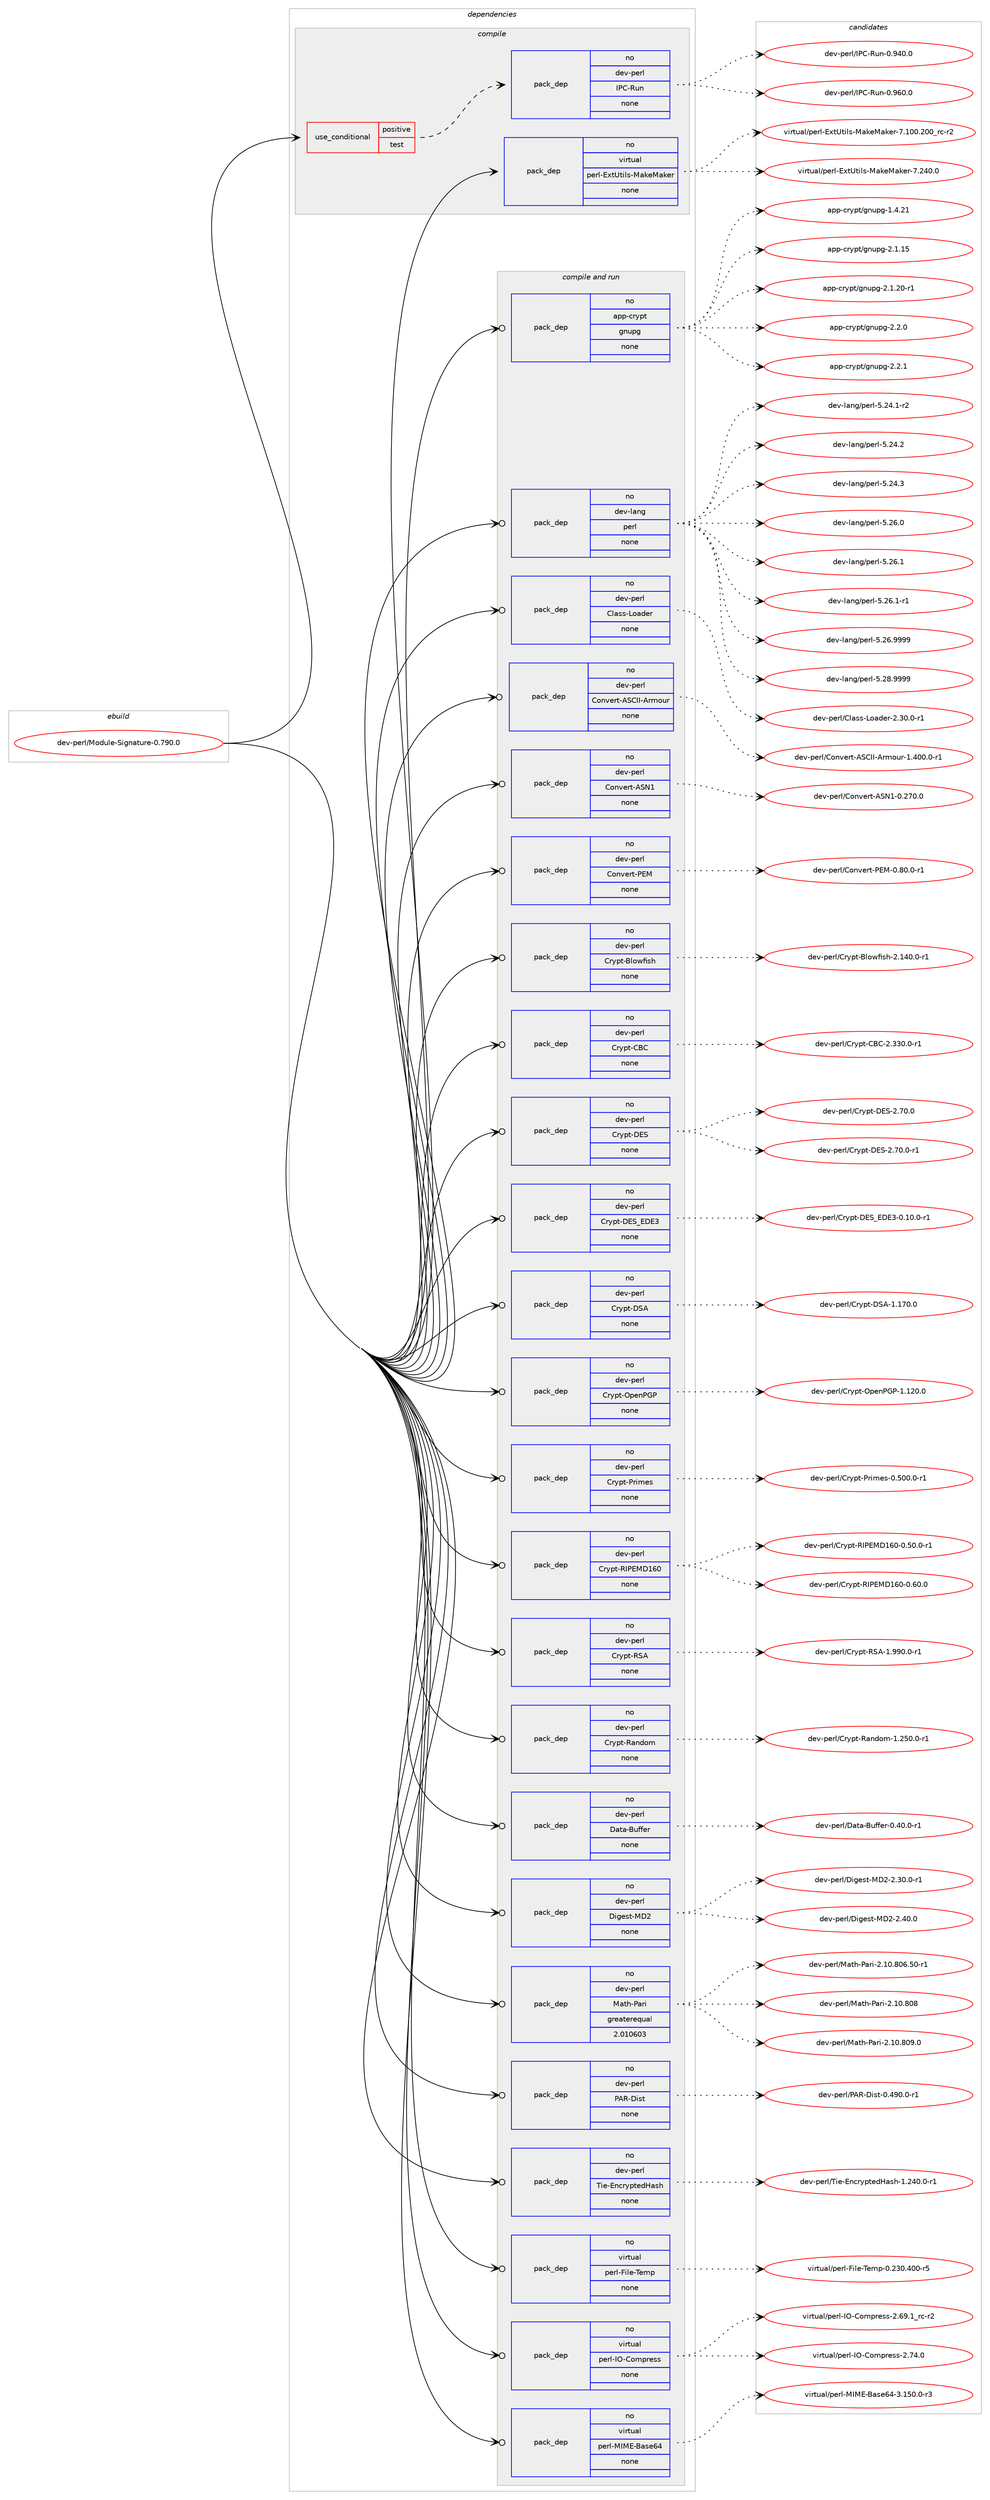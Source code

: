 digraph prolog {

# *************
# Graph options
# *************

newrank=true;
concentrate=true;
compound=true;
graph [rankdir=LR,fontname=Helvetica,fontsize=10,ranksep=1.5];#, ranksep=2.5, nodesep=0.2];
edge  [arrowhead=vee];
node  [fontname=Helvetica,fontsize=10];

# **********
# The ebuild
# **********

subgraph cluster_leftcol {
color=gray;
rank=same;
label=<<i>ebuild</i>>;
id [label="dev-perl/Module-Signature-0.790.0", color=red, width=4, href="../dev-perl/Module-Signature-0.790.0.svg"];
}

# ****************
# The dependencies
# ****************

subgraph cluster_midcol {
color=gray;
label=<<i>dependencies</i>>;
subgraph cluster_compile {
fillcolor="#eeeeee";
style=filled;
label=<<i>compile</i>>;
subgraph cond27641 {
dependency134582 [label=<<TABLE BORDER="0" CELLBORDER="1" CELLSPACING="0" CELLPADDING="4"><TR><TD ROWSPAN="3" CELLPADDING="10">use_conditional</TD></TR><TR><TD>positive</TD></TR><TR><TD>test</TD></TR></TABLE>>, shape=none, color=red];
subgraph pack103258 {
dependency134583 [label=<<TABLE BORDER="0" CELLBORDER="1" CELLSPACING="0" CELLPADDING="4" WIDTH="220"><TR><TD ROWSPAN="6" CELLPADDING="30">pack_dep</TD></TR><TR><TD WIDTH="110">no</TD></TR><TR><TD>dev-perl</TD></TR><TR><TD>IPC-Run</TD></TR><TR><TD>none</TD></TR><TR><TD></TD></TR></TABLE>>, shape=none, color=blue];
}
dependency134582:e -> dependency134583:w [weight=20,style="dashed",arrowhead="vee"];
}
id:e -> dependency134582:w [weight=20,style="solid",arrowhead="vee"];
subgraph pack103259 {
dependency134584 [label=<<TABLE BORDER="0" CELLBORDER="1" CELLSPACING="0" CELLPADDING="4" WIDTH="220"><TR><TD ROWSPAN="6" CELLPADDING="30">pack_dep</TD></TR><TR><TD WIDTH="110">no</TD></TR><TR><TD>virtual</TD></TR><TR><TD>perl-ExtUtils-MakeMaker</TD></TR><TR><TD>none</TD></TR><TR><TD></TD></TR></TABLE>>, shape=none, color=blue];
}
id:e -> dependency134584:w [weight=20,style="solid",arrowhead="vee"];
}
subgraph cluster_compileandrun {
fillcolor="#eeeeee";
style=filled;
label=<<i>compile and run</i>>;
subgraph pack103260 {
dependency134585 [label=<<TABLE BORDER="0" CELLBORDER="1" CELLSPACING="0" CELLPADDING="4" WIDTH="220"><TR><TD ROWSPAN="6" CELLPADDING="30">pack_dep</TD></TR><TR><TD WIDTH="110">no</TD></TR><TR><TD>app-crypt</TD></TR><TR><TD>gnupg</TD></TR><TR><TD>none</TD></TR><TR><TD></TD></TR></TABLE>>, shape=none, color=blue];
}
id:e -> dependency134585:w [weight=20,style="solid",arrowhead="odotvee"];
subgraph pack103261 {
dependency134586 [label=<<TABLE BORDER="0" CELLBORDER="1" CELLSPACING="0" CELLPADDING="4" WIDTH="220"><TR><TD ROWSPAN="6" CELLPADDING="30">pack_dep</TD></TR><TR><TD WIDTH="110">no</TD></TR><TR><TD>dev-lang</TD></TR><TR><TD>perl</TD></TR><TR><TD>none</TD></TR><TR><TD></TD></TR></TABLE>>, shape=none, color=blue];
}
id:e -> dependency134586:w [weight=20,style="solid",arrowhead="odotvee"];
subgraph pack103262 {
dependency134587 [label=<<TABLE BORDER="0" CELLBORDER="1" CELLSPACING="0" CELLPADDING="4" WIDTH="220"><TR><TD ROWSPAN="6" CELLPADDING="30">pack_dep</TD></TR><TR><TD WIDTH="110">no</TD></TR><TR><TD>dev-perl</TD></TR><TR><TD>Class-Loader</TD></TR><TR><TD>none</TD></TR><TR><TD></TD></TR></TABLE>>, shape=none, color=blue];
}
id:e -> dependency134587:w [weight=20,style="solid",arrowhead="odotvee"];
subgraph pack103263 {
dependency134588 [label=<<TABLE BORDER="0" CELLBORDER="1" CELLSPACING="0" CELLPADDING="4" WIDTH="220"><TR><TD ROWSPAN="6" CELLPADDING="30">pack_dep</TD></TR><TR><TD WIDTH="110">no</TD></TR><TR><TD>dev-perl</TD></TR><TR><TD>Convert-ASCII-Armour</TD></TR><TR><TD>none</TD></TR><TR><TD></TD></TR></TABLE>>, shape=none, color=blue];
}
id:e -> dependency134588:w [weight=20,style="solid",arrowhead="odotvee"];
subgraph pack103264 {
dependency134589 [label=<<TABLE BORDER="0" CELLBORDER="1" CELLSPACING="0" CELLPADDING="4" WIDTH="220"><TR><TD ROWSPAN="6" CELLPADDING="30">pack_dep</TD></TR><TR><TD WIDTH="110">no</TD></TR><TR><TD>dev-perl</TD></TR><TR><TD>Convert-ASN1</TD></TR><TR><TD>none</TD></TR><TR><TD></TD></TR></TABLE>>, shape=none, color=blue];
}
id:e -> dependency134589:w [weight=20,style="solid",arrowhead="odotvee"];
subgraph pack103265 {
dependency134590 [label=<<TABLE BORDER="0" CELLBORDER="1" CELLSPACING="0" CELLPADDING="4" WIDTH="220"><TR><TD ROWSPAN="6" CELLPADDING="30">pack_dep</TD></TR><TR><TD WIDTH="110">no</TD></TR><TR><TD>dev-perl</TD></TR><TR><TD>Convert-PEM</TD></TR><TR><TD>none</TD></TR><TR><TD></TD></TR></TABLE>>, shape=none, color=blue];
}
id:e -> dependency134590:w [weight=20,style="solid",arrowhead="odotvee"];
subgraph pack103266 {
dependency134591 [label=<<TABLE BORDER="0" CELLBORDER="1" CELLSPACING="0" CELLPADDING="4" WIDTH="220"><TR><TD ROWSPAN="6" CELLPADDING="30">pack_dep</TD></TR><TR><TD WIDTH="110">no</TD></TR><TR><TD>dev-perl</TD></TR><TR><TD>Crypt-Blowfish</TD></TR><TR><TD>none</TD></TR><TR><TD></TD></TR></TABLE>>, shape=none, color=blue];
}
id:e -> dependency134591:w [weight=20,style="solid",arrowhead="odotvee"];
subgraph pack103267 {
dependency134592 [label=<<TABLE BORDER="0" CELLBORDER="1" CELLSPACING="0" CELLPADDING="4" WIDTH="220"><TR><TD ROWSPAN="6" CELLPADDING="30">pack_dep</TD></TR><TR><TD WIDTH="110">no</TD></TR><TR><TD>dev-perl</TD></TR><TR><TD>Crypt-CBC</TD></TR><TR><TD>none</TD></TR><TR><TD></TD></TR></TABLE>>, shape=none, color=blue];
}
id:e -> dependency134592:w [weight=20,style="solid",arrowhead="odotvee"];
subgraph pack103268 {
dependency134593 [label=<<TABLE BORDER="0" CELLBORDER="1" CELLSPACING="0" CELLPADDING="4" WIDTH="220"><TR><TD ROWSPAN="6" CELLPADDING="30">pack_dep</TD></TR><TR><TD WIDTH="110">no</TD></TR><TR><TD>dev-perl</TD></TR><TR><TD>Crypt-DES</TD></TR><TR><TD>none</TD></TR><TR><TD></TD></TR></TABLE>>, shape=none, color=blue];
}
id:e -> dependency134593:w [weight=20,style="solid",arrowhead="odotvee"];
subgraph pack103269 {
dependency134594 [label=<<TABLE BORDER="0" CELLBORDER="1" CELLSPACING="0" CELLPADDING="4" WIDTH="220"><TR><TD ROWSPAN="6" CELLPADDING="30">pack_dep</TD></TR><TR><TD WIDTH="110">no</TD></TR><TR><TD>dev-perl</TD></TR><TR><TD>Crypt-DES_EDE3</TD></TR><TR><TD>none</TD></TR><TR><TD></TD></TR></TABLE>>, shape=none, color=blue];
}
id:e -> dependency134594:w [weight=20,style="solid",arrowhead="odotvee"];
subgraph pack103270 {
dependency134595 [label=<<TABLE BORDER="0" CELLBORDER="1" CELLSPACING="0" CELLPADDING="4" WIDTH="220"><TR><TD ROWSPAN="6" CELLPADDING="30">pack_dep</TD></TR><TR><TD WIDTH="110">no</TD></TR><TR><TD>dev-perl</TD></TR><TR><TD>Crypt-DSA</TD></TR><TR><TD>none</TD></TR><TR><TD></TD></TR></TABLE>>, shape=none, color=blue];
}
id:e -> dependency134595:w [weight=20,style="solid",arrowhead="odotvee"];
subgraph pack103271 {
dependency134596 [label=<<TABLE BORDER="0" CELLBORDER="1" CELLSPACING="0" CELLPADDING="4" WIDTH="220"><TR><TD ROWSPAN="6" CELLPADDING="30">pack_dep</TD></TR><TR><TD WIDTH="110">no</TD></TR><TR><TD>dev-perl</TD></TR><TR><TD>Crypt-OpenPGP</TD></TR><TR><TD>none</TD></TR><TR><TD></TD></TR></TABLE>>, shape=none, color=blue];
}
id:e -> dependency134596:w [weight=20,style="solid",arrowhead="odotvee"];
subgraph pack103272 {
dependency134597 [label=<<TABLE BORDER="0" CELLBORDER="1" CELLSPACING="0" CELLPADDING="4" WIDTH="220"><TR><TD ROWSPAN="6" CELLPADDING="30">pack_dep</TD></TR><TR><TD WIDTH="110">no</TD></TR><TR><TD>dev-perl</TD></TR><TR><TD>Crypt-Primes</TD></TR><TR><TD>none</TD></TR><TR><TD></TD></TR></TABLE>>, shape=none, color=blue];
}
id:e -> dependency134597:w [weight=20,style="solid",arrowhead="odotvee"];
subgraph pack103273 {
dependency134598 [label=<<TABLE BORDER="0" CELLBORDER="1" CELLSPACING="0" CELLPADDING="4" WIDTH="220"><TR><TD ROWSPAN="6" CELLPADDING="30">pack_dep</TD></TR><TR><TD WIDTH="110">no</TD></TR><TR><TD>dev-perl</TD></TR><TR><TD>Crypt-RIPEMD160</TD></TR><TR><TD>none</TD></TR><TR><TD></TD></TR></TABLE>>, shape=none, color=blue];
}
id:e -> dependency134598:w [weight=20,style="solid",arrowhead="odotvee"];
subgraph pack103274 {
dependency134599 [label=<<TABLE BORDER="0" CELLBORDER="1" CELLSPACING="0" CELLPADDING="4" WIDTH="220"><TR><TD ROWSPAN="6" CELLPADDING="30">pack_dep</TD></TR><TR><TD WIDTH="110">no</TD></TR><TR><TD>dev-perl</TD></TR><TR><TD>Crypt-RSA</TD></TR><TR><TD>none</TD></TR><TR><TD></TD></TR></TABLE>>, shape=none, color=blue];
}
id:e -> dependency134599:w [weight=20,style="solid",arrowhead="odotvee"];
subgraph pack103275 {
dependency134600 [label=<<TABLE BORDER="0" CELLBORDER="1" CELLSPACING="0" CELLPADDING="4" WIDTH="220"><TR><TD ROWSPAN="6" CELLPADDING="30">pack_dep</TD></TR><TR><TD WIDTH="110">no</TD></TR><TR><TD>dev-perl</TD></TR><TR><TD>Crypt-Random</TD></TR><TR><TD>none</TD></TR><TR><TD></TD></TR></TABLE>>, shape=none, color=blue];
}
id:e -> dependency134600:w [weight=20,style="solid",arrowhead="odotvee"];
subgraph pack103276 {
dependency134601 [label=<<TABLE BORDER="0" CELLBORDER="1" CELLSPACING="0" CELLPADDING="4" WIDTH="220"><TR><TD ROWSPAN="6" CELLPADDING="30">pack_dep</TD></TR><TR><TD WIDTH="110">no</TD></TR><TR><TD>dev-perl</TD></TR><TR><TD>Data-Buffer</TD></TR><TR><TD>none</TD></TR><TR><TD></TD></TR></TABLE>>, shape=none, color=blue];
}
id:e -> dependency134601:w [weight=20,style="solid",arrowhead="odotvee"];
subgraph pack103277 {
dependency134602 [label=<<TABLE BORDER="0" CELLBORDER="1" CELLSPACING="0" CELLPADDING="4" WIDTH="220"><TR><TD ROWSPAN="6" CELLPADDING="30">pack_dep</TD></TR><TR><TD WIDTH="110">no</TD></TR><TR><TD>dev-perl</TD></TR><TR><TD>Digest-MD2</TD></TR><TR><TD>none</TD></TR><TR><TD></TD></TR></TABLE>>, shape=none, color=blue];
}
id:e -> dependency134602:w [weight=20,style="solid",arrowhead="odotvee"];
subgraph pack103278 {
dependency134603 [label=<<TABLE BORDER="0" CELLBORDER="1" CELLSPACING="0" CELLPADDING="4" WIDTH="220"><TR><TD ROWSPAN="6" CELLPADDING="30">pack_dep</TD></TR><TR><TD WIDTH="110">no</TD></TR><TR><TD>dev-perl</TD></TR><TR><TD>Math-Pari</TD></TR><TR><TD>greaterequal</TD></TR><TR><TD>2.010603</TD></TR></TABLE>>, shape=none, color=blue];
}
id:e -> dependency134603:w [weight=20,style="solid",arrowhead="odotvee"];
subgraph pack103279 {
dependency134604 [label=<<TABLE BORDER="0" CELLBORDER="1" CELLSPACING="0" CELLPADDING="4" WIDTH="220"><TR><TD ROWSPAN="6" CELLPADDING="30">pack_dep</TD></TR><TR><TD WIDTH="110">no</TD></TR><TR><TD>dev-perl</TD></TR><TR><TD>PAR-Dist</TD></TR><TR><TD>none</TD></TR><TR><TD></TD></TR></TABLE>>, shape=none, color=blue];
}
id:e -> dependency134604:w [weight=20,style="solid",arrowhead="odotvee"];
subgraph pack103280 {
dependency134605 [label=<<TABLE BORDER="0" CELLBORDER="1" CELLSPACING="0" CELLPADDING="4" WIDTH="220"><TR><TD ROWSPAN="6" CELLPADDING="30">pack_dep</TD></TR><TR><TD WIDTH="110">no</TD></TR><TR><TD>dev-perl</TD></TR><TR><TD>Tie-EncryptedHash</TD></TR><TR><TD>none</TD></TR><TR><TD></TD></TR></TABLE>>, shape=none, color=blue];
}
id:e -> dependency134605:w [weight=20,style="solid",arrowhead="odotvee"];
subgraph pack103281 {
dependency134606 [label=<<TABLE BORDER="0" CELLBORDER="1" CELLSPACING="0" CELLPADDING="4" WIDTH="220"><TR><TD ROWSPAN="6" CELLPADDING="30">pack_dep</TD></TR><TR><TD WIDTH="110">no</TD></TR><TR><TD>virtual</TD></TR><TR><TD>perl-File-Temp</TD></TR><TR><TD>none</TD></TR><TR><TD></TD></TR></TABLE>>, shape=none, color=blue];
}
id:e -> dependency134606:w [weight=20,style="solid",arrowhead="odotvee"];
subgraph pack103282 {
dependency134607 [label=<<TABLE BORDER="0" CELLBORDER="1" CELLSPACING="0" CELLPADDING="4" WIDTH="220"><TR><TD ROWSPAN="6" CELLPADDING="30">pack_dep</TD></TR><TR><TD WIDTH="110">no</TD></TR><TR><TD>virtual</TD></TR><TR><TD>perl-IO-Compress</TD></TR><TR><TD>none</TD></TR><TR><TD></TD></TR></TABLE>>, shape=none, color=blue];
}
id:e -> dependency134607:w [weight=20,style="solid",arrowhead="odotvee"];
subgraph pack103283 {
dependency134608 [label=<<TABLE BORDER="0" CELLBORDER="1" CELLSPACING="0" CELLPADDING="4" WIDTH="220"><TR><TD ROWSPAN="6" CELLPADDING="30">pack_dep</TD></TR><TR><TD WIDTH="110">no</TD></TR><TR><TD>virtual</TD></TR><TR><TD>perl-MIME-Base64</TD></TR><TR><TD>none</TD></TR><TR><TD></TD></TR></TABLE>>, shape=none, color=blue];
}
id:e -> dependency134608:w [weight=20,style="solid",arrowhead="odotvee"];
}
subgraph cluster_run {
fillcolor="#eeeeee";
style=filled;
label=<<i>run</i>>;
}
}

# **************
# The candidates
# **************

subgraph cluster_choices {
rank=same;
color=gray;
label=<<i>candidates</i>>;

subgraph choice103258 {
color=black;
nodesep=1;
choice100101118451121011141084773806745821171104548465752484648 [label="dev-perl/IPC-Run-0.940.0", color=red, width=4,href="../dev-perl/IPC-Run-0.940.0.svg"];
choice100101118451121011141084773806745821171104548465754484648 [label="dev-perl/IPC-Run-0.960.0", color=red, width=4,href="../dev-perl/IPC-Run-0.960.0.svg"];
dependency134583:e -> choice100101118451121011141084773806745821171104548465752484648:w [style=dotted,weight="100"];
dependency134583:e -> choice100101118451121011141084773806745821171104548465754484648:w [style=dotted,weight="100"];
}
subgraph choice103259 {
color=black;
nodesep=1;
choice118105114116117971084711210111410845691201168511610510811545779710710177971071011144555464948484650484895114994511450 [label="virtual/perl-ExtUtils-MakeMaker-7.100.200_rc-r2", color=red, width=4,href="../virtual/perl-ExtUtils-MakeMaker-7.100.200_rc-r2.svg"];
choice118105114116117971084711210111410845691201168511610510811545779710710177971071011144555465052484648 [label="virtual/perl-ExtUtils-MakeMaker-7.240.0", color=red, width=4,href="../virtual/perl-ExtUtils-MakeMaker-7.240.0.svg"];
dependency134584:e -> choice118105114116117971084711210111410845691201168511610510811545779710710177971071011144555464948484650484895114994511450:w [style=dotted,weight="100"];
dependency134584:e -> choice118105114116117971084711210111410845691201168511610510811545779710710177971071011144555465052484648:w [style=dotted,weight="100"];
}
subgraph choice103260 {
color=black;
nodesep=1;
choice9711211245991141211121164710311011711210345494652465049 [label="app-crypt/gnupg-1.4.21", color=red, width=4,href="../app-crypt/gnupg-1.4.21.svg"];
choice9711211245991141211121164710311011711210345504649464953 [label="app-crypt/gnupg-2.1.15", color=red, width=4,href="../app-crypt/gnupg-2.1.15.svg"];
choice97112112459911412111211647103110117112103455046494650484511449 [label="app-crypt/gnupg-2.1.20-r1", color=red, width=4,href="../app-crypt/gnupg-2.1.20-r1.svg"];
choice97112112459911412111211647103110117112103455046504648 [label="app-crypt/gnupg-2.2.0", color=red, width=4,href="../app-crypt/gnupg-2.2.0.svg"];
choice97112112459911412111211647103110117112103455046504649 [label="app-crypt/gnupg-2.2.1", color=red, width=4,href="../app-crypt/gnupg-2.2.1.svg"];
dependency134585:e -> choice9711211245991141211121164710311011711210345494652465049:w [style=dotted,weight="100"];
dependency134585:e -> choice9711211245991141211121164710311011711210345504649464953:w [style=dotted,weight="100"];
dependency134585:e -> choice97112112459911412111211647103110117112103455046494650484511449:w [style=dotted,weight="100"];
dependency134585:e -> choice97112112459911412111211647103110117112103455046504648:w [style=dotted,weight="100"];
dependency134585:e -> choice97112112459911412111211647103110117112103455046504649:w [style=dotted,weight="100"];
}
subgraph choice103261 {
color=black;
nodesep=1;
choice100101118451089711010347112101114108455346505246494511450 [label="dev-lang/perl-5.24.1-r2", color=red, width=4,href="../dev-lang/perl-5.24.1-r2.svg"];
choice10010111845108971101034711210111410845534650524650 [label="dev-lang/perl-5.24.2", color=red, width=4,href="../dev-lang/perl-5.24.2.svg"];
choice10010111845108971101034711210111410845534650524651 [label="dev-lang/perl-5.24.3", color=red, width=4,href="../dev-lang/perl-5.24.3.svg"];
choice10010111845108971101034711210111410845534650544648 [label="dev-lang/perl-5.26.0", color=red, width=4,href="../dev-lang/perl-5.26.0.svg"];
choice10010111845108971101034711210111410845534650544649 [label="dev-lang/perl-5.26.1", color=red, width=4,href="../dev-lang/perl-5.26.1.svg"];
choice100101118451089711010347112101114108455346505446494511449 [label="dev-lang/perl-5.26.1-r1", color=red, width=4,href="../dev-lang/perl-5.26.1-r1.svg"];
choice10010111845108971101034711210111410845534650544657575757 [label="dev-lang/perl-5.26.9999", color=red, width=4,href="../dev-lang/perl-5.26.9999.svg"];
choice10010111845108971101034711210111410845534650564657575757 [label="dev-lang/perl-5.28.9999", color=red, width=4,href="../dev-lang/perl-5.28.9999.svg"];
dependency134586:e -> choice100101118451089711010347112101114108455346505246494511450:w [style=dotted,weight="100"];
dependency134586:e -> choice10010111845108971101034711210111410845534650524650:w [style=dotted,weight="100"];
dependency134586:e -> choice10010111845108971101034711210111410845534650524651:w [style=dotted,weight="100"];
dependency134586:e -> choice10010111845108971101034711210111410845534650544648:w [style=dotted,weight="100"];
dependency134586:e -> choice10010111845108971101034711210111410845534650544649:w [style=dotted,weight="100"];
dependency134586:e -> choice100101118451089711010347112101114108455346505446494511449:w [style=dotted,weight="100"];
dependency134586:e -> choice10010111845108971101034711210111410845534650544657575757:w [style=dotted,weight="100"];
dependency134586:e -> choice10010111845108971101034711210111410845534650564657575757:w [style=dotted,weight="100"];
}
subgraph choice103262 {
color=black;
nodesep=1;
choice10010111845112101114108476710897115115457611197100101114455046514846484511449 [label="dev-perl/Class-Loader-2.30.0-r1", color=red, width=4,href="../dev-perl/Class-Loader-2.30.0-r1.svg"];
dependency134587:e -> choice10010111845112101114108476710897115115457611197100101114455046514846484511449:w [style=dotted,weight="100"];
}
subgraph choice103263 {
color=black;
nodesep=1;
choice100101118451121011141084767111110118101114116456583677373456511410911111711445494652484846484511449 [label="dev-perl/Convert-ASCII-Armour-1.400.0-r1", color=red, width=4,href="../dev-perl/Convert-ASCII-Armour-1.400.0-r1.svg"];
dependency134588:e -> choice100101118451121011141084767111110118101114116456583677373456511410911111711445494652484846484511449:w [style=dotted,weight="100"];
}
subgraph choice103264 {
color=black;
nodesep=1;
choice10010111845112101114108476711111011810111411645658378494548465055484648 [label="dev-perl/Convert-ASN1-0.270.0", color=red, width=4,href="../dev-perl/Convert-ASN1-0.270.0.svg"];
dependency134589:e -> choice10010111845112101114108476711111011810111411645658378494548465055484648:w [style=dotted,weight="100"];
}
subgraph choice103265 {
color=black;
nodesep=1;
choice10010111845112101114108476711111011810111411645806977454846564846484511449 [label="dev-perl/Convert-PEM-0.80.0-r1", color=red, width=4,href="../dev-perl/Convert-PEM-0.80.0-r1.svg"];
dependency134590:e -> choice10010111845112101114108476711111011810111411645806977454846564846484511449:w [style=dotted,weight="100"];
}
subgraph choice103266 {
color=black;
nodesep=1;
choice100101118451121011141084767114121112116456610811111910210511510445504649524846484511449 [label="dev-perl/Crypt-Blowfish-2.140.0-r1", color=red, width=4,href="../dev-perl/Crypt-Blowfish-2.140.0-r1.svg"];
dependency134591:e -> choice100101118451121011141084767114121112116456610811111910210511510445504649524846484511449:w [style=dotted,weight="100"];
}
subgraph choice103267 {
color=black;
nodesep=1;
choice1001011184511210111410847671141211121164567666745504651514846484511449 [label="dev-perl/Crypt-CBC-2.330.0-r1", color=red, width=4,href="../dev-perl/Crypt-CBC-2.330.0-r1.svg"];
dependency134592:e -> choice1001011184511210111410847671141211121164567666745504651514846484511449:w [style=dotted,weight="100"];
}
subgraph choice103268 {
color=black;
nodesep=1;
choice1001011184511210111410847671141211121164568698345504655484648 [label="dev-perl/Crypt-DES-2.70.0", color=red, width=4,href="../dev-perl/Crypt-DES-2.70.0.svg"];
choice10010111845112101114108476711412111211645686983455046554846484511449 [label="dev-perl/Crypt-DES-2.70.0-r1", color=red, width=4,href="../dev-perl/Crypt-DES-2.70.0-r1.svg"];
dependency134593:e -> choice1001011184511210111410847671141211121164568698345504655484648:w [style=dotted,weight="100"];
dependency134593:e -> choice10010111845112101114108476711412111211645686983455046554846484511449:w [style=dotted,weight="100"];
}
subgraph choice103269 {
color=black;
nodesep=1;
choice100101118451121011141084767114121112116456869839569686951454846494846484511449 [label="dev-perl/Crypt-DES_EDE3-0.10.0-r1", color=red, width=4,href="../dev-perl/Crypt-DES_EDE3-0.10.0-r1.svg"];
dependency134594:e -> choice100101118451121011141084767114121112116456869839569686951454846494846484511449:w [style=dotted,weight="100"];
}
subgraph choice103270 {
color=black;
nodesep=1;
choice100101118451121011141084767114121112116456883654549464955484648 [label="dev-perl/Crypt-DSA-1.170.0", color=red, width=4,href="../dev-perl/Crypt-DSA-1.170.0.svg"];
dependency134595:e -> choice100101118451121011141084767114121112116456883654549464955484648:w [style=dotted,weight="100"];
}
subgraph choice103271 {
color=black;
nodesep=1;
choice10010111845112101114108476711412111211645791121011108071804549464950484648 [label="dev-perl/Crypt-OpenPGP-1.120.0", color=red, width=4,href="../dev-perl/Crypt-OpenPGP-1.120.0.svg"];
dependency134596:e -> choice10010111845112101114108476711412111211645791121011108071804549464950484648:w [style=dotted,weight="100"];
}
subgraph choice103272 {
color=black;
nodesep=1;
choice100101118451121011141084767114121112116458011410510910111545484653484846484511449 [label="dev-perl/Crypt-Primes-0.500.0-r1", color=red, width=4,href="../dev-perl/Crypt-Primes-0.500.0-r1.svg"];
dependency134597:e -> choice100101118451121011141084767114121112116458011410510910111545484653484846484511449:w [style=dotted,weight="100"];
}
subgraph choice103273 {
color=black;
nodesep=1;
choice10010111845112101114108476711412111211645827380697768495448454846534846484511449 [label="dev-perl/Crypt-RIPEMD160-0.50.0-r1", color=red, width=4,href="../dev-perl/Crypt-RIPEMD160-0.50.0-r1.svg"];
choice1001011184511210111410847671141211121164582738069776849544845484654484648 [label="dev-perl/Crypt-RIPEMD160-0.60.0", color=red, width=4,href="../dev-perl/Crypt-RIPEMD160-0.60.0.svg"];
dependency134598:e -> choice10010111845112101114108476711412111211645827380697768495448454846534846484511449:w [style=dotted,weight="100"];
dependency134598:e -> choice1001011184511210111410847671141211121164582738069776849544845484654484648:w [style=dotted,weight="100"];
}
subgraph choice103274 {
color=black;
nodesep=1;
choice1001011184511210111410847671141211121164582836545494657574846484511449 [label="dev-perl/Crypt-RSA-1.990.0-r1", color=red, width=4,href="../dev-perl/Crypt-RSA-1.990.0-r1.svg"];
dependency134599:e -> choice1001011184511210111410847671141211121164582836545494657574846484511449:w [style=dotted,weight="100"];
}
subgraph choice103275 {
color=black;
nodesep=1;
choice10010111845112101114108476711412111211645829711010011110945494650534846484511449 [label="dev-perl/Crypt-Random-1.250.0-r1", color=red, width=4,href="../dev-perl/Crypt-Random-1.250.0-r1.svg"];
dependency134600:e -> choice10010111845112101114108476711412111211645829711010011110945494650534846484511449:w [style=dotted,weight="100"];
}
subgraph choice103276 {
color=black;
nodesep=1;
choice10010111845112101114108476897116974566117102102101114454846524846484511449 [label="dev-perl/Data-Buffer-0.40.0-r1", color=red, width=4,href="../dev-perl/Data-Buffer-0.40.0-r1.svg"];
dependency134601:e -> choice10010111845112101114108476897116974566117102102101114454846524846484511449:w [style=dotted,weight="100"];
}
subgraph choice103277 {
color=black;
nodesep=1;
choice10010111845112101114108476810510310111511645776850455046514846484511449 [label="dev-perl/Digest-MD2-2.30.0-r1", color=red, width=4,href="../dev-perl/Digest-MD2-2.30.0-r1.svg"];
choice1001011184511210111410847681051031011151164577685045504652484648 [label="dev-perl/Digest-MD2-2.40.0", color=red, width=4,href="../dev-perl/Digest-MD2-2.40.0.svg"];
dependency134602:e -> choice10010111845112101114108476810510310111511645776850455046514846484511449:w [style=dotted,weight="100"];
dependency134602:e -> choice1001011184511210111410847681051031011151164577685045504652484648:w [style=dotted,weight="100"];
}
subgraph choice103278 {
color=black;
nodesep=1;
choice100101118451121011141084777971161044580971141054550464948465648544653484511449 [label="dev-perl/Math-Pari-2.10.806.50-r1", color=red, width=4,href="../dev-perl/Math-Pari-2.10.806.50-r1.svg"];
choice10010111845112101114108477797116104458097114105455046494846564856 [label="dev-perl/Math-Pari-2.10.808", color=red, width=4,href="../dev-perl/Math-Pari-2.10.808.svg"];
choice100101118451121011141084777971161044580971141054550464948465648574648 [label="dev-perl/Math-Pari-2.10.809.0", color=red, width=4,href="../dev-perl/Math-Pari-2.10.809.0.svg"];
dependency134603:e -> choice100101118451121011141084777971161044580971141054550464948465648544653484511449:w [style=dotted,weight="100"];
dependency134603:e -> choice10010111845112101114108477797116104458097114105455046494846564856:w [style=dotted,weight="100"];
dependency134603:e -> choice100101118451121011141084777971161044580971141054550464948465648574648:w [style=dotted,weight="100"];
}
subgraph choice103279 {
color=black;
nodesep=1;
choice1001011184511210111410847806582456810511511645484652574846484511449 [label="dev-perl/PAR-Dist-0.490.0-r1", color=red, width=4,href="../dev-perl/PAR-Dist-0.490.0-r1.svg"];
dependency134604:e -> choice1001011184511210111410847806582456810511511645484652574846484511449:w [style=dotted,weight="100"];
}
subgraph choice103280 {
color=black;
nodesep=1;
choice100101118451121011141084784105101456911099114121112116101100729711510445494650524846484511449 [label="dev-perl/Tie-EncryptedHash-1.240.0-r1", color=red, width=4,href="../dev-perl/Tie-EncryptedHash-1.240.0-r1.svg"];
dependency134605:e -> choice100101118451121011141084784105101456911099114121112116101100729711510445494650524846484511449:w [style=dotted,weight="100"];
}
subgraph choice103281 {
color=black;
nodesep=1;
choice118105114116117971084711210111410845701051081014584101109112454846505148465248484511453 [label="virtual/perl-File-Temp-0.230.400-r5", color=red, width=4,href="../virtual/perl-File-Temp-0.230.400-r5.svg"];
dependency134606:e -> choice118105114116117971084711210111410845701051081014584101109112454846505148465248484511453:w [style=dotted,weight="100"];
}
subgraph choice103282 {
color=black;
nodesep=1;
choice118105114116117971084711210111410845737945671111091121141011151154550465457464995114994511450 [label="virtual/perl-IO-Compress-2.69.1_rc-r2", color=red, width=4,href="../virtual/perl-IO-Compress-2.69.1_rc-r2.svg"];
choice1181051141161179710847112101114108457379456711110911211410111511545504655524648 [label="virtual/perl-IO-Compress-2.74.0", color=red, width=4,href="../virtual/perl-IO-Compress-2.74.0.svg"];
dependency134607:e -> choice118105114116117971084711210111410845737945671111091121141011151154550465457464995114994511450:w [style=dotted,weight="100"];
dependency134607:e -> choice1181051141161179710847112101114108457379456711110911211410111511545504655524648:w [style=dotted,weight="100"];
}
subgraph choice103283 {
color=black;
nodesep=1;
choice11810511411611797108471121011141084577737769456697115101545245514649534846484511451 [label="virtual/perl-MIME-Base64-3.150.0-r3", color=red, width=4,href="../virtual/perl-MIME-Base64-3.150.0-r3.svg"];
dependency134608:e -> choice11810511411611797108471121011141084577737769456697115101545245514649534846484511451:w [style=dotted,weight="100"];
}
}

}
